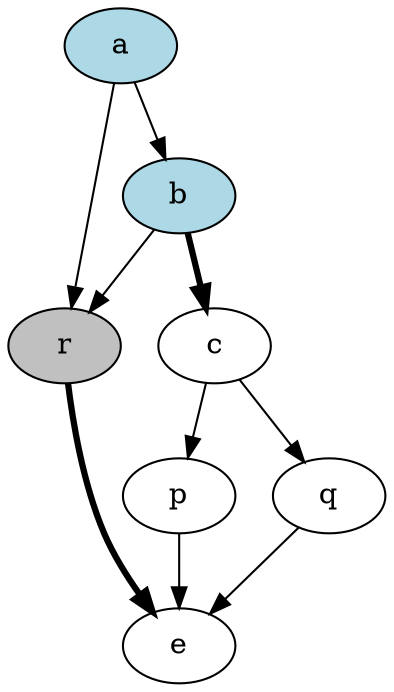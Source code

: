 digraph {
    a [style = filled, fillcolor = lightblue];
    b [style = filled, fillcolor = lightblue];

    r [style = filled, fillcolor = gray];

    a -> b [];
    a -> r [];
    b -> c [penwidth = 3];
    b -> r [];
    c -> p [];
    c -> q [];
    p -> e [];
    q -> e [];
    r -> e [penwidth = 3];
}
